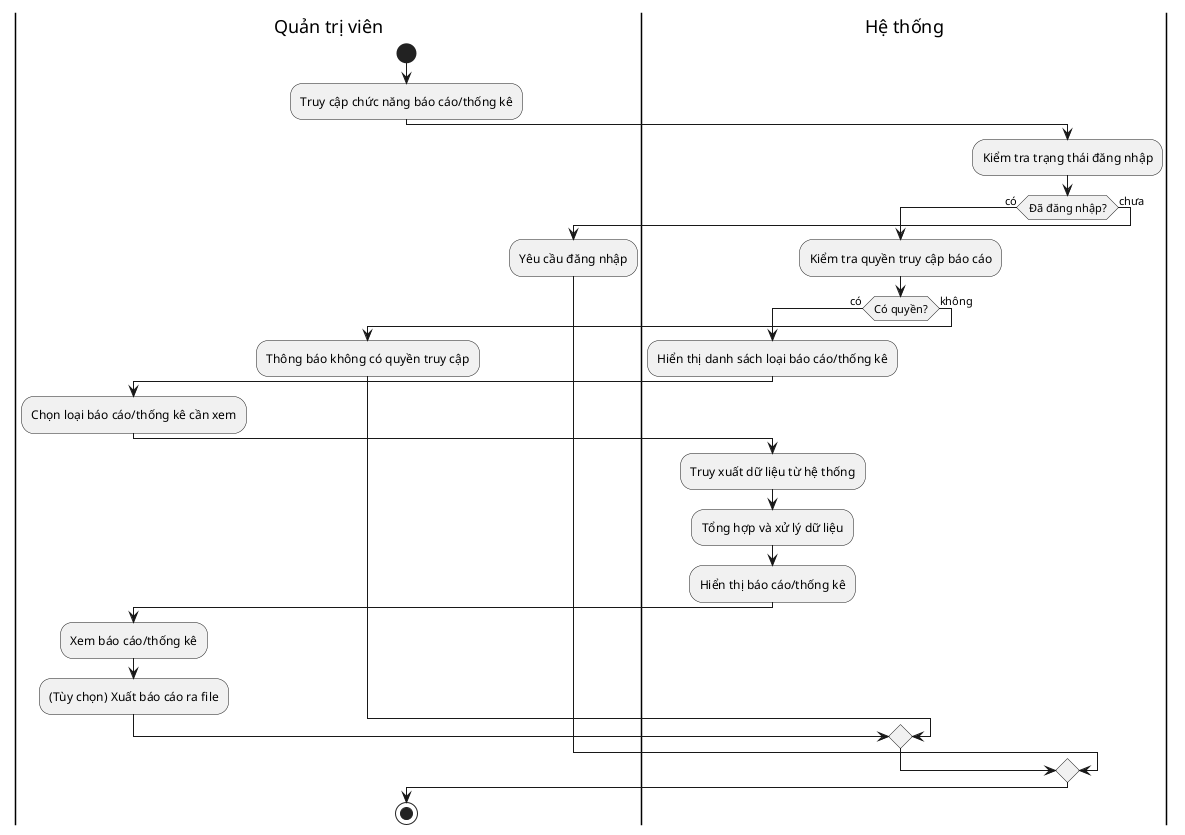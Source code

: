 @startuml
|Quản trị viên|
start
:Truy cập chức năng báo cáo/thống kê;

|Hệ thống|
:Kiểm tra trạng thái đăng nhập;
if (Đã đăng nhập?) then (có)
  :Kiểm tra quyền truy cập báo cáo;
  if (Có quyền?) then (có)
    :Hiển thị danh sách loại báo cáo/thống kê;
    |Quản trị viên|
    :Chọn loại báo cáo/thống kê cần xem;
    |Hệ thống|
    :Truy xuất dữ liệu từ hệ thống;
    :Tổng hợp và xử lý dữ liệu;
    :Hiển thị báo cáo/thống kê;
    |Quản trị viên|
    :Xem báo cáo/thống kê;
    :(Tùy chọn) Xuất báo cáo ra file;
  else (không)
    |Quản trị viên|
    :Thông báo không có quyền truy cập;
  endif
else (chưa)
  |Quản trị viên|
  :Yêu cầu đăng nhập;
endif

stop
@enduml